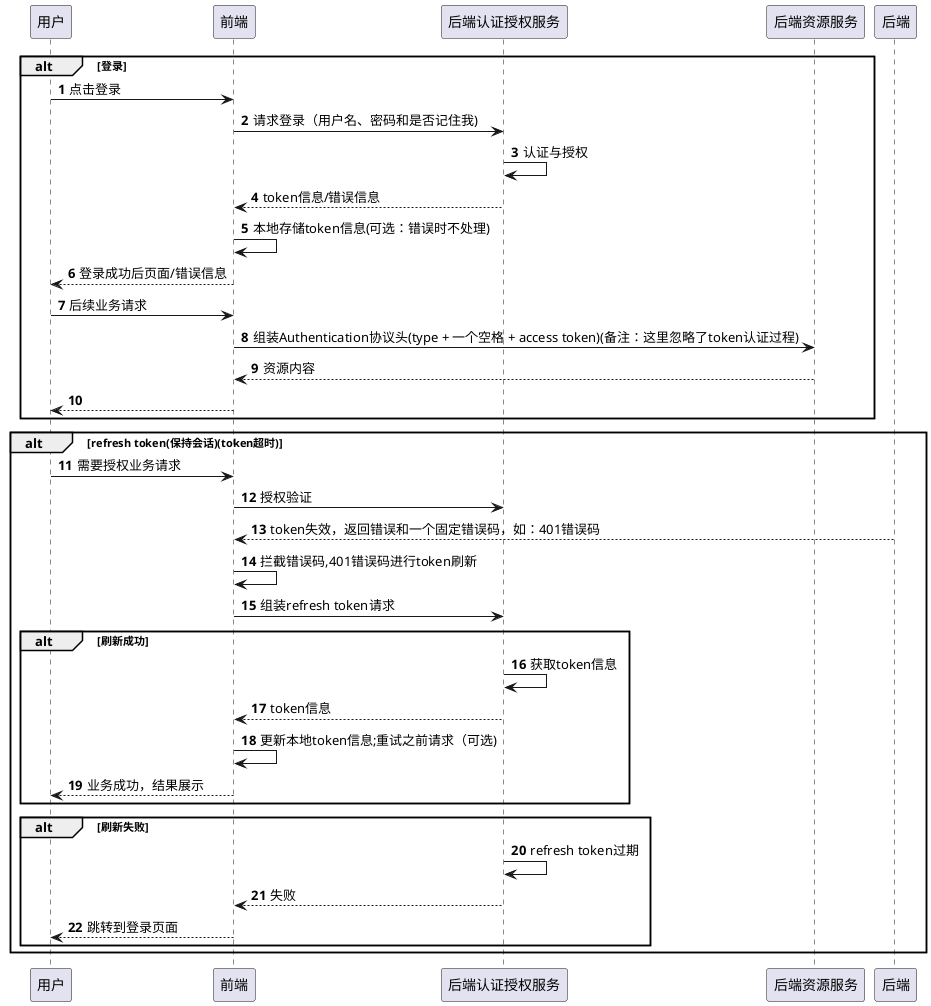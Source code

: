 @startuml
'https://plantuml.com/sequence-diagram

autonumber
alt 登录
用户 -> 前端: 点击登录
前端 -> 后端认证授权服务: 请求登录（用户名、密码和是否记住我)
后端认证授权服务 -> 后端认证授权服务: 认证与授权
后端认证授权服务 --> 前端: token信息/错误信息
前端 -> 前端: 本地存储token信息(可选：错误时不处理)
前端 --> 用户: 登录成功后页面/错误信息

用户 -> 前端: 后续业务请求
前端 -> 后端资源服务: 组装Authentication协议头(type + 一个空格 + access token)(备注：这里忽略了token认证过程)
后端资源服务 --> 前端: 资源内容
前端 --> 用户
end

alt refresh token(保持会话)(token超时)
用户 -> 前端: 需要授权业务请求
前端 -> 后端认证授权服务: 授权验证
后端 --> 前端: token失效，返回错误和一个固定错误码，如：401错误码
前端 -> 前端: 拦截错误码,401错误码进行token刷新
前端 -> 后端认证授权服务: 组装refresh token请求
    alt 刷新成功
        后端认证授权服务 -> 后端认证授权服务: 获取token信息
        后端认证授权服务 --> 前端: token信息
        前端 -> 前端: 更新本地token信息;重试之前请求（可选)
        前端 --> 用户: 业务成功，结果展示
    end
    alt 刷新失败
        后端认证授权服务 -> 后端认证授权服务: refresh token过期
        后端认证授权服务 --> 前端: 失败
        前端 --> 用户: 跳转到登录页面
    end

end
@enduml
